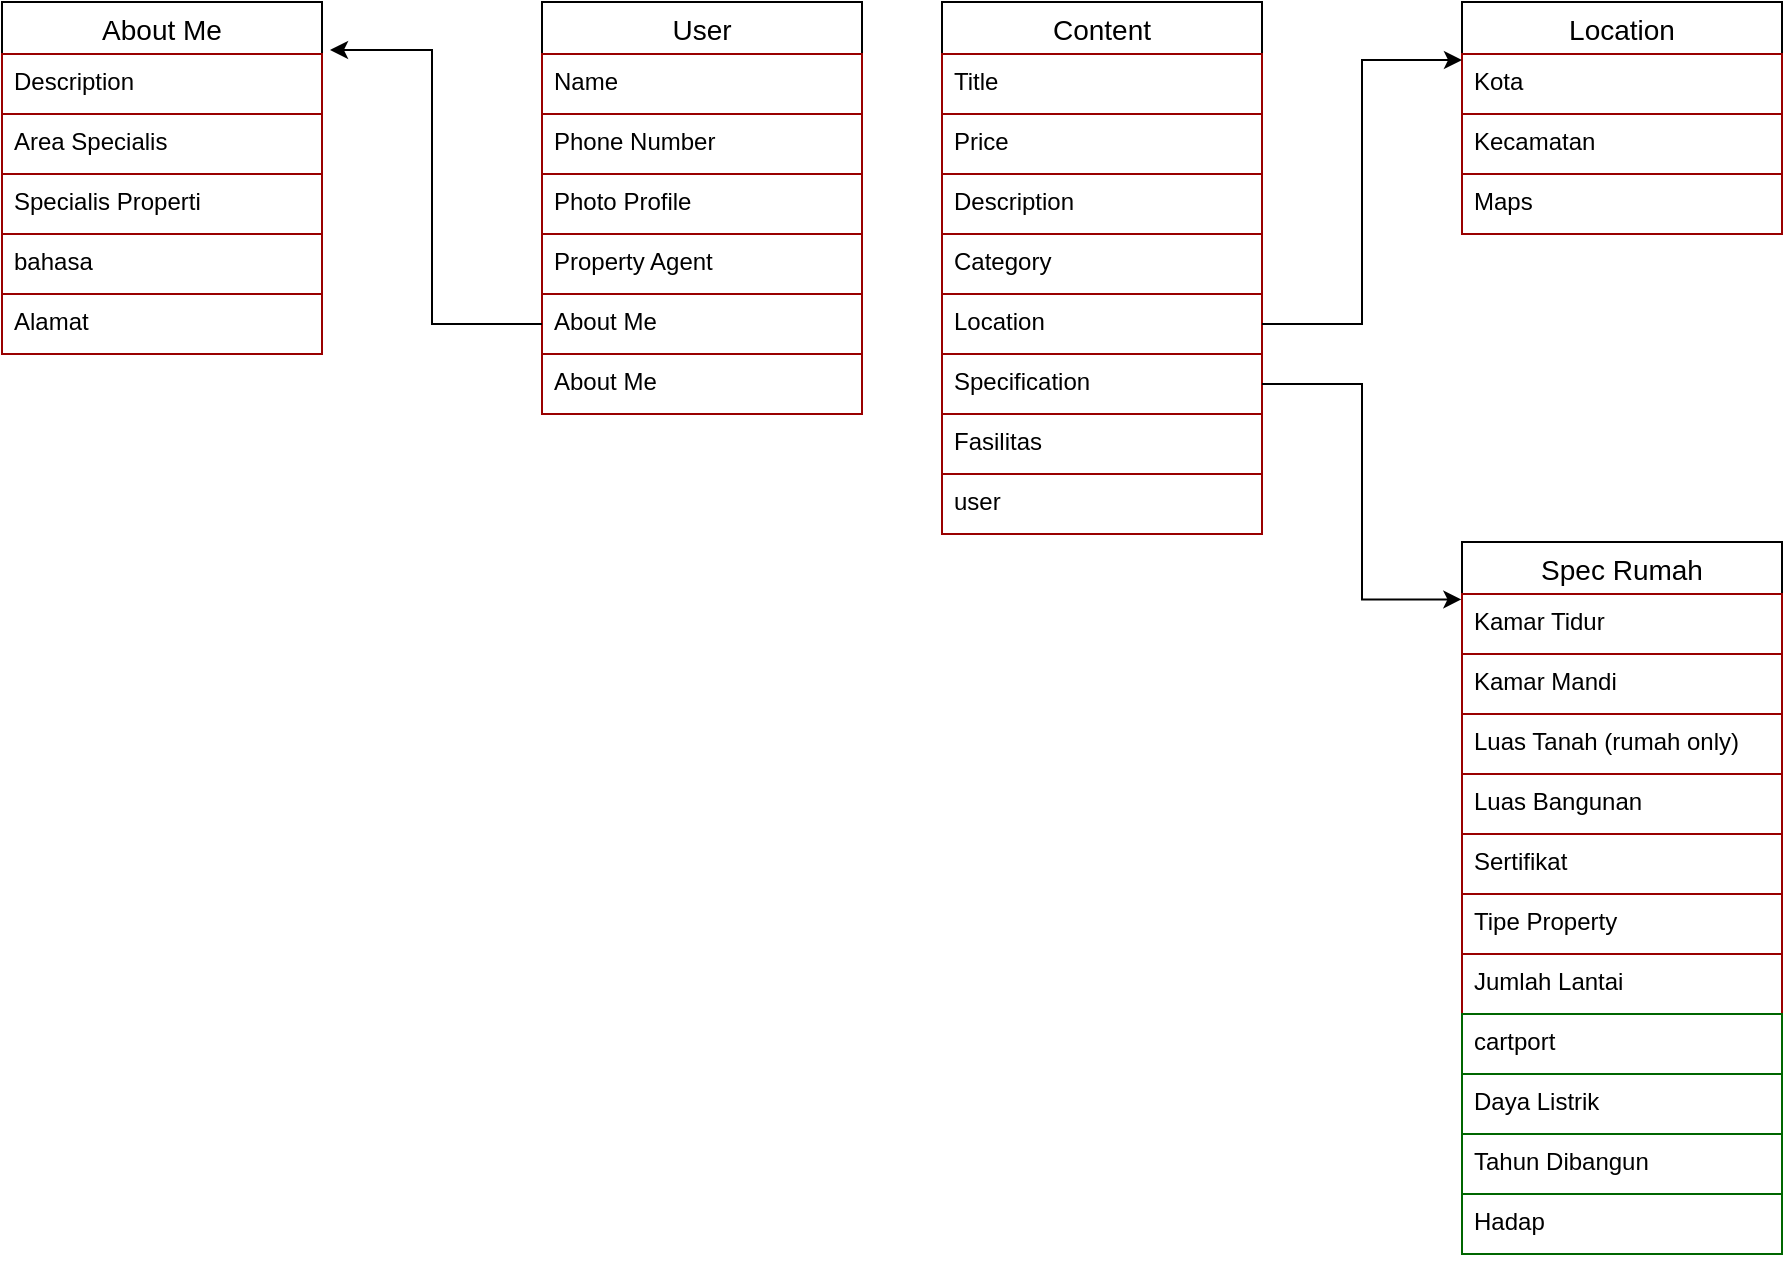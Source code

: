 <mxfile version="20.2.3" type="github">
  <diagram id="U8BcehqfCQ5fHHpQag8J" name="Halaman-1">
    <mxGraphModel dx="1900" dy="748" grid="1" gridSize="10" guides="1" tooltips="1" connect="1" arrows="1" fold="1" page="1" pageScale="1" pageWidth="1200" pageHeight="1600" math="0" shadow="0">
      <root>
        <mxCell id="0" />
        <mxCell id="1" parent="0" />
        <mxCell id="eh8A_PbFE7kdD30FCSDU-5" value="Content" style="swimlane;fontStyle=0;childLayout=stackLayout;horizontal=1;startSize=26;horizontalStack=0;resizeParent=1;resizeParentMax=0;resizeLast=0;collapsible=1;marginBottom=0;align=center;fontSize=14;" vertex="1" parent="1">
          <mxGeometry x="400" y="240" width="160" height="266" as="geometry" />
        </mxCell>
        <mxCell id="eh8A_PbFE7kdD30FCSDU-6" value="Title" style="text;strokeColor=#990000;fillColor=none;spacingLeft=4;spacingRight=4;overflow=hidden;rotatable=0;points=[[0,0.5],[1,0.5]];portConstraint=eastwest;fontSize=12;" vertex="1" parent="eh8A_PbFE7kdD30FCSDU-5">
          <mxGeometry y="26" width="160" height="30" as="geometry" />
        </mxCell>
        <mxCell id="eh8A_PbFE7kdD30FCSDU-12" value="Price" style="text;strokeColor=#990000;fillColor=none;spacingLeft=4;spacingRight=4;overflow=hidden;rotatable=0;points=[[0,0.5],[1,0.5]];portConstraint=eastwest;fontSize=12;" vertex="1" parent="eh8A_PbFE7kdD30FCSDU-5">
          <mxGeometry y="56" width="160" height="30" as="geometry" />
        </mxCell>
        <mxCell id="eh8A_PbFE7kdD30FCSDU-7" value="Description" style="text;strokeColor=#990000;fillColor=none;spacingLeft=4;spacingRight=4;overflow=hidden;rotatable=0;points=[[0,0.5],[1,0.5]];portConstraint=eastwest;fontSize=12;" vertex="1" parent="eh8A_PbFE7kdD30FCSDU-5">
          <mxGeometry y="86" width="160" height="30" as="geometry" />
        </mxCell>
        <mxCell id="eh8A_PbFE7kdD30FCSDU-14" value="Category" style="text;strokeColor=#990000;fillColor=none;spacingLeft=4;spacingRight=4;overflow=hidden;rotatable=0;points=[[0,0.5],[1,0.5]];portConstraint=eastwest;fontSize=12;" vertex="1" parent="eh8A_PbFE7kdD30FCSDU-5">
          <mxGeometry y="116" width="160" height="30" as="geometry" />
        </mxCell>
        <mxCell id="eh8A_PbFE7kdD30FCSDU-61" value="Location" style="text;strokeColor=#990000;fillColor=none;spacingLeft=4;spacingRight=4;overflow=hidden;rotatable=0;points=[[0,0.5],[1,0.5]];portConstraint=eastwest;fontSize=12;" vertex="1" parent="eh8A_PbFE7kdD30FCSDU-5">
          <mxGeometry y="146" width="160" height="30" as="geometry" />
        </mxCell>
        <mxCell id="eh8A_PbFE7kdD30FCSDU-13" value="Specification" style="text;strokeColor=#990000;fillColor=none;spacingLeft=4;spacingRight=4;overflow=hidden;rotatable=0;points=[[0,0.5],[1,0.5]];portConstraint=eastwest;fontSize=12;" vertex="1" parent="eh8A_PbFE7kdD30FCSDU-5">
          <mxGeometry y="176" width="160" height="30" as="geometry" />
        </mxCell>
        <mxCell id="eh8A_PbFE7kdD30FCSDU-34" value="Fasilitas" style="text;strokeColor=#990000;fillColor=none;spacingLeft=4;spacingRight=4;overflow=hidden;rotatable=0;points=[[0,0.5],[1,0.5]];portConstraint=eastwest;fontSize=12;" vertex="1" parent="eh8A_PbFE7kdD30FCSDU-5">
          <mxGeometry y="206" width="160" height="30" as="geometry" />
        </mxCell>
        <mxCell id="eh8A_PbFE7kdD30FCSDU-52" value="user" style="text;strokeColor=#990000;fillColor=none;spacingLeft=4;spacingRight=4;overflow=hidden;rotatable=0;points=[[0,0.5],[1,0.5]];portConstraint=eastwest;fontSize=12;" vertex="1" parent="eh8A_PbFE7kdD30FCSDU-5">
          <mxGeometry y="236" width="160" height="30" as="geometry" />
        </mxCell>
        <mxCell id="eh8A_PbFE7kdD30FCSDU-17" value="Spec Rumah" style="swimlane;fontStyle=0;childLayout=stackLayout;horizontal=1;startSize=26;horizontalStack=0;resizeParent=1;resizeParentMax=0;resizeLast=0;collapsible=1;marginBottom=0;align=center;fontSize=14;" vertex="1" parent="1">
          <mxGeometry x="660" y="510" width="160" height="356" as="geometry" />
        </mxCell>
        <mxCell id="eh8A_PbFE7kdD30FCSDU-18" value="Kamar Tidur" style="text;strokeColor=#990000;fillColor=none;spacingLeft=4;spacingRight=4;overflow=hidden;rotatable=0;points=[[0,0.5],[1,0.5]];portConstraint=eastwest;fontSize=12;" vertex="1" parent="eh8A_PbFE7kdD30FCSDU-17">
          <mxGeometry y="26" width="160" height="30" as="geometry" />
        </mxCell>
        <mxCell id="eh8A_PbFE7kdD30FCSDU-19" value="Kamar Mandi" style="text;strokeColor=#990000;fillColor=none;spacingLeft=4;spacingRight=4;overflow=hidden;rotatable=0;points=[[0,0.5],[1,0.5]];portConstraint=eastwest;fontSize=12;" vertex="1" parent="eh8A_PbFE7kdD30FCSDU-17">
          <mxGeometry y="56" width="160" height="30" as="geometry" />
        </mxCell>
        <mxCell id="eh8A_PbFE7kdD30FCSDU-21" value="Luas Tanah (rumah only)" style="text;strokeColor=#990000;fillColor=none;spacingLeft=4;spacingRight=4;overflow=hidden;rotatable=0;points=[[0,0.5],[1,0.5]];portConstraint=eastwest;fontSize=12;" vertex="1" parent="eh8A_PbFE7kdD30FCSDU-17">
          <mxGeometry y="86" width="160" height="30" as="geometry" />
        </mxCell>
        <mxCell id="eh8A_PbFE7kdD30FCSDU-25" value="Luas Bangunan" style="text;strokeColor=#990000;fillColor=none;spacingLeft=4;spacingRight=4;overflow=hidden;rotatable=0;points=[[0,0.5],[1,0.5]];portConstraint=eastwest;fontSize=12;" vertex="1" parent="eh8A_PbFE7kdD30FCSDU-17">
          <mxGeometry y="116" width="160" height="30" as="geometry" />
        </mxCell>
        <mxCell id="eh8A_PbFE7kdD30FCSDU-28" value="Sertifikat" style="text;strokeColor=#990000;fillColor=none;spacingLeft=4;spacingRight=4;overflow=hidden;rotatable=0;points=[[0,0.5],[1,0.5]];portConstraint=eastwest;fontSize=12;" vertex="1" parent="eh8A_PbFE7kdD30FCSDU-17">
          <mxGeometry y="146" width="160" height="30" as="geometry" />
        </mxCell>
        <mxCell id="eh8A_PbFE7kdD30FCSDU-27" value="Tipe Property" style="text;strokeColor=#990000;fillColor=none;spacingLeft=4;spacingRight=4;overflow=hidden;rotatable=0;points=[[0,0.5],[1,0.5]];portConstraint=eastwest;fontSize=12;" vertex="1" parent="eh8A_PbFE7kdD30FCSDU-17">
          <mxGeometry y="176" width="160" height="30" as="geometry" />
        </mxCell>
        <mxCell id="eh8A_PbFE7kdD30FCSDU-30" value="Jumlah Lantai" style="text;strokeColor=#990000;fillColor=none;spacingLeft=4;spacingRight=4;overflow=hidden;rotatable=0;points=[[0,0.5],[1,0.5]];portConstraint=eastwest;fontSize=12;" vertex="1" parent="eh8A_PbFE7kdD30FCSDU-17">
          <mxGeometry y="206" width="160" height="30" as="geometry" />
        </mxCell>
        <mxCell id="eh8A_PbFE7kdD30FCSDU-26" value="cartport" style="text;strokeColor=#006600;fillColor=none;spacingLeft=4;spacingRight=4;overflow=hidden;rotatable=0;points=[[0,0.5],[1,0.5]];portConstraint=eastwest;fontSize=12;" vertex="1" parent="eh8A_PbFE7kdD30FCSDU-17">
          <mxGeometry y="236" width="160" height="30" as="geometry" />
        </mxCell>
        <mxCell id="eh8A_PbFE7kdD30FCSDU-29" value="Daya Listrik" style="text;strokeColor=#006600;fillColor=none;spacingLeft=4;spacingRight=4;overflow=hidden;rotatable=0;points=[[0,0.5],[1,0.5]];portConstraint=eastwest;fontSize=12;" vertex="1" parent="eh8A_PbFE7kdD30FCSDU-17">
          <mxGeometry y="266" width="160" height="30" as="geometry" />
        </mxCell>
        <mxCell id="eh8A_PbFE7kdD30FCSDU-31" value="Tahun Dibangun" style="text;strokeColor=#006600;fillColor=none;spacingLeft=4;spacingRight=4;overflow=hidden;rotatable=0;points=[[0,0.5],[1,0.5]];portConstraint=eastwest;fontSize=12;" vertex="1" parent="eh8A_PbFE7kdD30FCSDU-17">
          <mxGeometry y="296" width="160" height="30" as="geometry" />
        </mxCell>
        <mxCell id="eh8A_PbFE7kdD30FCSDU-32" value="Hadap" style="text;strokeColor=#006600;fillColor=none;spacingLeft=4;spacingRight=4;overflow=hidden;rotatable=0;points=[[0,0.5],[1,0.5]];portConstraint=eastwest;fontSize=12;" vertex="1" parent="eh8A_PbFE7kdD30FCSDU-17">
          <mxGeometry y="326" width="160" height="30" as="geometry" />
        </mxCell>
        <mxCell id="eh8A_PbFE7kdD30FCSDU-20" style="rounded=0;orthogonalLoop=1;jettySize=auto;html=1;entryX=-0.002;entryY=0.09;entryDx=0;entryDy=0;exitX=1;exitY=0.5;exitDx=0;exitDy=0;edgeStyle=orthogonalEdgeStyle;entryPerimeter=0;" edge="1" parent="1" source="eh8A_PbFE7kdD30FCSDU-13" target="eh8A_PbFE7kdD30FCSDU-18">
          <mxGeometry relative="1" as="geometry" />
        </mxCell>
        <mxCell id="eh8A_PbFE7kdD30FCSDU-53" value="User" style="swimlane;fontStyle=0;childLayout=stackLayout;horizontal=1;startSize=26;horizontalStack=0;resizeParent=1;resizeParentMax=0;resizeLast=0;collapsible=1;marginBottom=0;align=center;fontSize=14;" vertex="1" parent="1">
          <mxGeometry x="200" y="240" width="160" height="206" as="geometry" />
        </mxCell>
        <mxCell id="eh8A_PbFE7kdD30FCSDU-54" value="Name" style="text;strokeColor=#990000;fillColor=none;spacingLeft=4;spacingRight=4;overflow=hidden;rotatable=0;points=[[0,0.5],[1,0.5]];portConstraint=eastwest;fontSize=12;" vertex="1" parent="eh8A_PbFE7kdD30FCSDU-53">
          <mxGeometry y="26" width="160" height="30" as="geometry" />
        </mxCell>
        <mxCell id="eh8A_PbFE7kdD30FCSDU-55" value="Phone Number" style="text;strokeColor=#990000;fillColor=none;spacingLeft=4;spacingRight=4;overflow=hidden;rotatable=0;points=[[0,0.5],[1,0.5]];portConstraint=eastwest;fontSize=12;" vertex="1" parent="eh8A_PbFE7kdD30FCSDU-53">
          <mxGeometry y="56" width="160" height="30" as="geometry" />
        </mxCell>
        <mxCell id="eh8A_PbFE7kdD30FCSDU-56" value="Photo Profile" style="text;strokeColor=#990000;fillColor=none;spacingLeft=4;spacingRight=4;overflow=hidden;rotatable=0;points=[[0,0.5],[1,0.5]];portConstraint=eastwest;fontSize=12;" vertex="1" parent="eh8A_PbFE7kdD30FCSDU-53">
          <mxGeometry y="86" width="160" height="30" as="geometry" />
        </mxCell>
        <mxCell id="eh8A_PbFE7kdD30FCSDU-57" value="Property Agent" style="text;strokeColor=#990000;fillColor=none;spacingLeft=4;spacingRight=4;overflow=hidden;rotatable=0;points=[[0,0.5],[1,0.5]];portConstraint=eastwest;fontSize=12;" vertex="1" parent="eh8A_PbFE7kdD30FCSDU-53">
          <mxGeometry y="116" width="160" height="30" as="geometry" />
        </mxCell>
        <mxCell id="eh8A_PbFE7kdD30FCSDU-59" value="About Me" style="text;strokeColor=#990000;fillColor=none;spacingLeft=4;spacingRight=4;overflow=hidden;rotatable=0;points=[[0,0.5],[1,0.5]];portConstraint=eastwest;fontSize=12;" vertex="1" parent="eh8A_PbFE7kdD30FCSDU-53">
          <mxGeometry y="146" width="160" height="30" as="geometry" />
        </mxCell>
        <mxCell id="eh8A_PbFE7kdD30FCSDU-80" value="About Me" style="text;strokeColor=#990000;fillColor=none;spacingLeft=4;spacingRight=4;overflow=hidden;rotatable=0;points=[[0,0.5],[1,0.5]];portConstraint=eastwest;fontSize=12;" vertex="1" parent="eh8A_PbFE7kdD30FCSDU-53">
          <mxGeometry y="176" width="160" height="30" as="geometry" />
        </mxCell>
        <mxCell id="eh8A_PbFE7kdD30FCSDU-62" value="Location" style="swimlane;fontStyle=0;childLayout=stackLayout;horizontal=1;startSize=26;horizontalStack=0;resizeParent=1;resizeParentMax=0;resizeLast=0;collapsible=1;marginBottom=0;align=center;fontSize=14;" vertex="1" parent="1">
          <mxGeometry x="660" y="240" width="160" height="116" as="geometry" />
        </mxCell>
        <mxCell id="eh8A_PbFE7kdD30FCSDU-63" value="Kota" style="text;strokeColor=#990000;fillColor=none;spacingLeft=4;spacingRight=4;overflow=hidden;rotatable=0;points=[[0,0.5],[1,0.5]];portConstraint=eastwest;fontSize=12;" vertex="1" parent="eh8A_PbFE7kdD30FCSDU-62">
          <mxGeometry y="26" width="160" height="30" as="geometry" />
        </mxCell>
        <mxCell id="eh8A_PbFE7kdD30FCSDU-64" value="Kecamatan" style="text;strokeColor=#990000;fillColor=none;spacingLeft=4;spacingRight=4;overflow=hidden;rotatable=0;points=[[0,0.5],[1,0.5]];portConstraint=eastwest;fontSize=12;" vertex="1" parent="eh8A_PbFE7kdD30FCSDU-62">
          <mxGeometry y="56" width="160" height="30" as="geometry" />
        </mxCell>
        <mxCell id="eh8A_PbFE7kdD30FCSDU-70" value="Maps" style="text;strokeColor=#990000;fillColor=none;spacingLeft=4;spacingRight=4;overflow=hidden;rotatable=0;points=[[0,0.5],[1,0.5]];portConstraint=eastwest;fontSize=12;" vertex="1" parent="eh8A_PbFE7kdD30FCSDU-62">
          <mxGeometry y="86" width="160" height="30" as="geometry" />
        </mxCell>
        <mxCell id="eh8A_PbFE7kdD30FCSDU-71" style="edgeStyle=orthogonalEdgeStyle;rounded=0;orthogonalLoop=1;jettySize=auto;html=1;entryX=0;entryY=0.25;entryDx=0;entryDy=0;" edge="1" parent="1" source="eh8A_PbFE7kdD30FCSDU-61" target="eh8A_PbFE7kdD30FCSDU-62">
          <mxGeometry relative="1" as="geometry" />
        </mxCell>
        <mxCell id="eh8A_PbFE7kdD30FCSDU-72" value="About Me" style="swimlane;fontStyle=0;childLayout=stackLayout;horizontal=1;startSize=26;horizontalStack=0;resizeParent=1;resizeParentMax=0;resizeLast=0;collapsible=1;marginBottom=0;align=center;fontSize=14;" vertex="1" parent="1">
          <mxGeometry x="-70" y="240" width="160" height="176" as="geometry" />
        </mxCell>
        <mxCell id="eh8A_PbFE7kdD30FCSDU-73" value="Description" style="text;strokeColor=#990000;fillColor=none;spacingLeft=4;spacingRight=4;overflow=hidden;rotatable=0;points=[[0,0.5],[1,0.5]];portConstraint=eastwest;fontSize=12;" vertex="1" parent="eh8A_PbFE7kdD30FCSDU-72">
          <mxGeometry y="26" width="160" height="30" as="geometry" />
        </mxCell>
        <mxCell id="eh8A_PbFE7kdD30FCSDU-74" value="Area Specialis" style="text;strokeColor=#990000;fillColor=none;spacingLeft=4;spacingRight=4;overflow=hidden;rotatable=0;points=[[0,0.5],[1,0.5]];portConstraint=eastwest;fontSize=12;" vertex="1" parent="eh8A_PbFE7kdD30FCSDU-72">
          <mxGeometry y="56" width="160" height="30" as="geometry" />
        </mxCell>
        <mxCell id="eh8A_PbFE7kdD30FCSDU-75" value="Specialis Properti" style="text;strokeColor=#990000;fillColor=none;spacingLeft=4;spacingRight=4;overflow=hidden;rotatable=0;points=[[0,0.5],[1,0.5]];portConstraint=eastwest;fontSize=12;" vertex="1" parent="eh8A_PbFE7kdD30FCSDU-72">
          <mxGeometry y="86" width="160" height="30" as="geometry" />
        </mxCell>
        <mxCell id="eh8A_PbFE7kdD30FCSDU-76" value="bahasa" style="text;strokeColor=#990000;fillColor=none;spacingLeft=4;spacingRight=4;overflow=hidden;rotatable=0;points=[[0,0.5],[1,0.5]];portConstraint=eastwest;fontSize=12;" vertex="1" parent="eh8A_PbFE7kdD30FCSDU-72">
          <mxGeometry y="116" width="160" height="30" as="geometry" />
        </mxCell>
        <mxCell id="eh8A_PbFE7kdD30FCSDU-77" value="Alamat" style="text;strokeColor=#990000;fillColor=none;spacingLeft=4;spacingRight=4;overflow=hidden;rotatable=0;points=[[0,0.5],[1,0.5]];portConstraint=eastwest;fontSize=12;" vertex="1" parent="eh8A_PbFE7kdD30FCSDU-72">
          <mxGeometry y="146" width="160" height="30" as="geometry" />
        </mxCell>
        <mxCell id="eh8A_PbFE7kdD30FCSDU-89" style="edgeStyle=orthogonalEdgeStyle;rounded=0;orthogonalLoop=1;jettySize=auto;html=1;entryX=1.025;entryY=-0.067;entryDx=0;entryDy=0;entryPerimeter=0;" edge="1" parent="1" source="eh8A_PbFE7kdD30FCSDU-59" target="eh8A_PbFE7kdD30FCSDU-73">
          <mxGeometry relative="1" as="geometry" />
        </mxCell>
      </root>
    </mxGraphModel>
  </diagram>
</mxfile>
